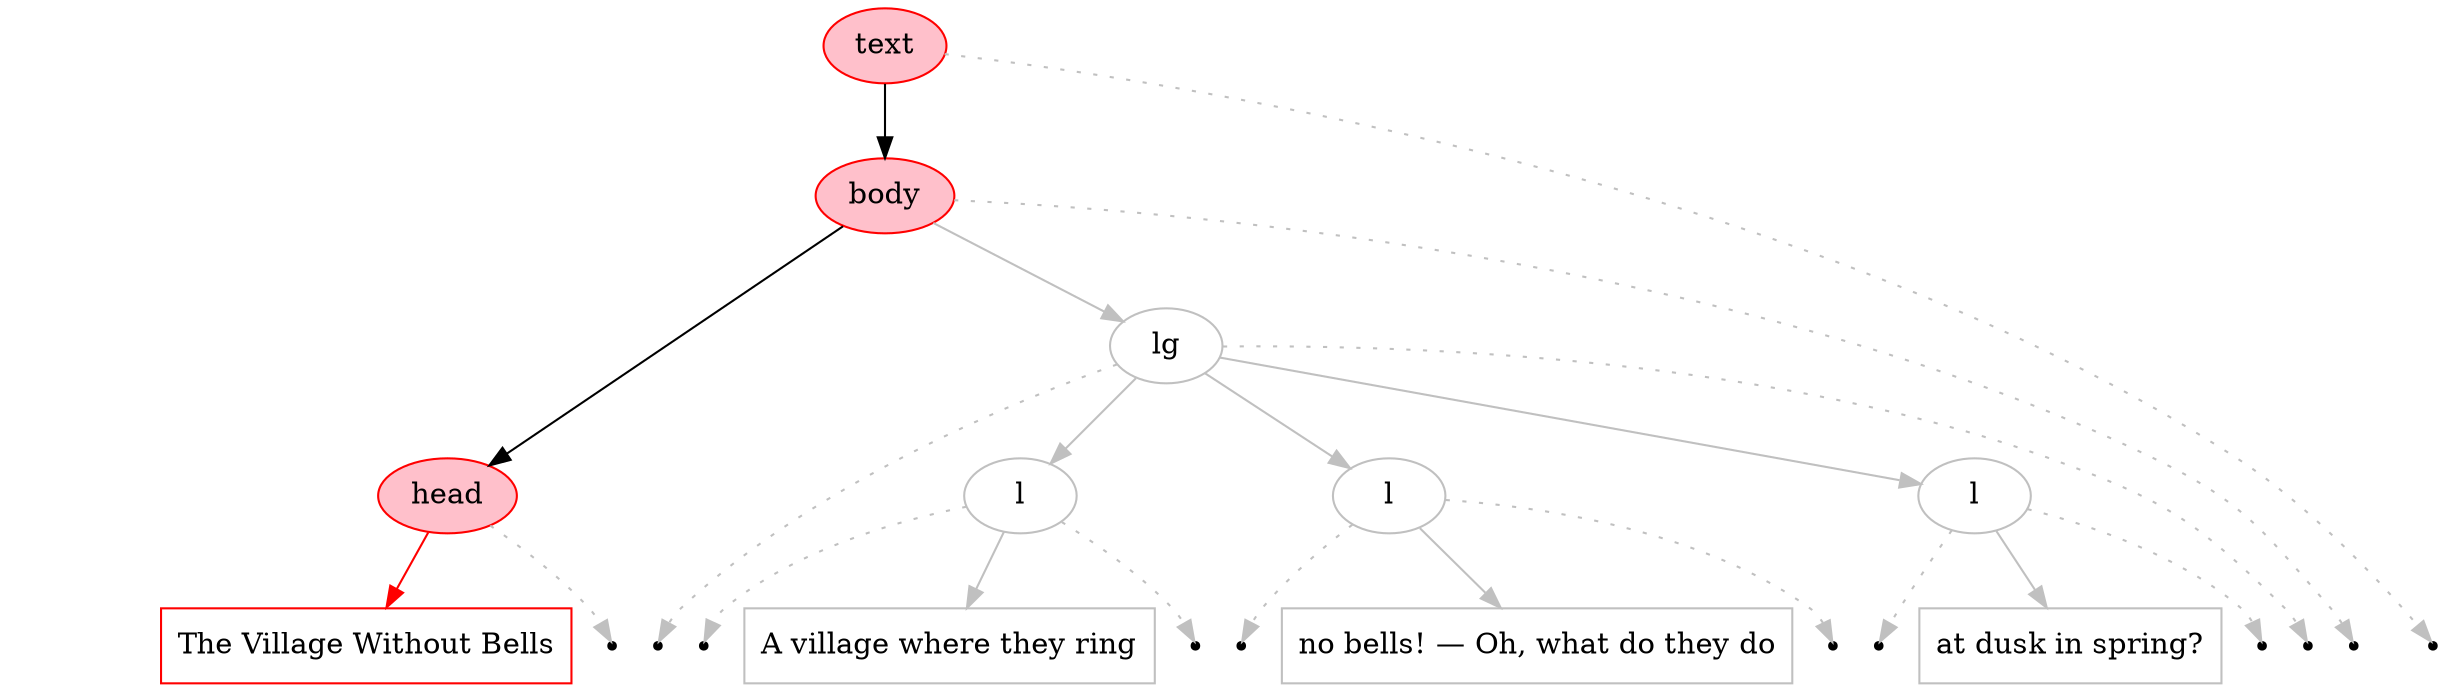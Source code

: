 digraph { 
  node [ordering=out]; 
  subgraph { 
    rank=same; 
start_text_10 [label="text\nstart", shape=point, color=transparent];
end_text_10 [label="text\nend", shape=point, color=black];
start_body_10 [label="body\nstart", shape=point, color=transparent];
end_body_10 [label="body\nend", shape=point, color=black];
start_head_10 [label="head\nstart", shape=point, color=transparent];
end_head_10 [label="head\nend", shape=point, color=black];
pcd7 [shape=box, label="The Village Without Bells"color=red];
start_lg_11 [label="lg\nstart", shape=point, color=black];
end_lg_11 [label="lg\nend", shape=point, color=black];
start_l_11 [label="l\nstart", shape=point, color=black];
end_l_11 [label="l\nend", shape=point, color=black];
pcd8 [shape=box, label="A village where they ring"color=gray];
start_l_12 [label="l\nstart", shape=point, color=black];
end_l_12 [label="l\nend", shape=point, color=black];
pcd9 [shape=box, label="no bells! — Oh, what do they do"color=gray];
start_l_13 [label="l\nstart", shape=point, color=black];
end_l_13 [label="l\nend", shape=point, color=black];
pcd10 [shape=box, label="at dusk in spring?"color=gray];
  } 

text_10 [label=text, color=red, shape=oval, style=filled, fillcolor=pink]; 
body_10 [label=body, color=red, shape=oval, style=filled, fillcolor=pink]; 
head_10 [label=head, color=red, shape=oval, style=filled, fillcolor=pink]; 
lg_11 [label=lg, color=gray, shape=oval]; 
l_11 [label=l, color=gray, shape=oval]; 
l_12 [label=l, color=gray, shape=oval]; 
l_13 [label=l, color=gray, shape=oval]; 

text_10 -> start_text_10 [style=invis, arrowhead=none];
text_10 -> body_10 [color=black];
text_10 -> end_text_10 [color=gray, style=dotted];
body_10 -> start_body_10 [style=invis, arrowhead=none];
body_10 -> head_10 [color=black];
body_10 -> lg_11 [color=gray];
body_10 -> end_body_10 [color=gray, style=dotted];
head_10 -> start_head_10 [style=invis, arrowhead=none];
head_10 -> pcd7 [color=red];
head_10 -> end_head_10 [color=gray, style=dotted];
lg_11 -> start_lg_11 [color=gray, style=dotted];
lg_11 -> l_11 [color=gray];
lg_11 -> l_12 [color=gray];
lg_11 -> l_13 [color=gray];
lg_11 -> end_lg_11 [color=gray, style=dotted];
l_11 -> start_l_11 [color=gray, style=dotted];
l_11 -> pcd8 [color=gray];
l_11 -> end_l_11 [color=gray, style=dotted];
l_12 -> start_l_12 [color=gray, style=dotted];
l_12 -> pcd9 [color=gray];
l_12 -> end_l_12 [color=gray, style=dotted];
l_13 -> start_l_13 [color=gray, style=dotted];
l_13 -> pcd10 [color=gray];
l_13 -> end_l_13 [color=gray, style=dotted];
}
